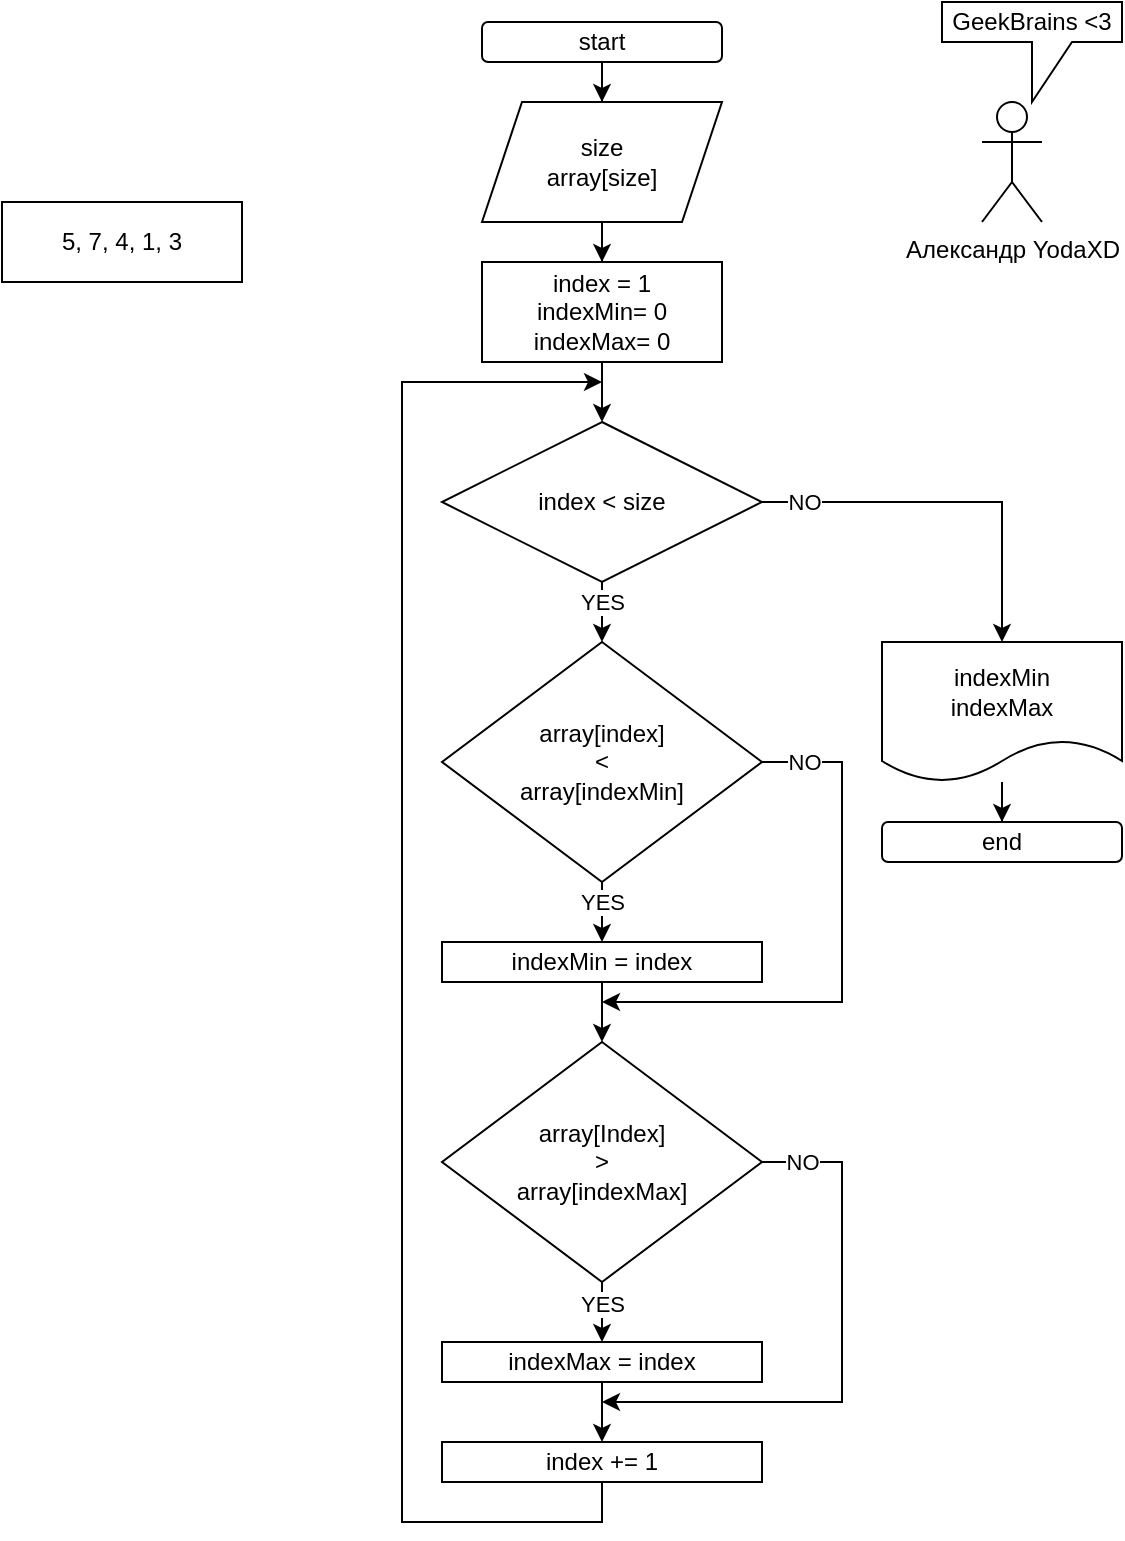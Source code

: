<mxfile version="20.2.8" type="device" pages="4"><diagram id="tNQdcWfadr1u9A1ofMqz" name="Задание 1"><mxGraphModel dx="1185" dy="628" grid="1" gridSize="10" guides="1" tooltips="1" connect="1" arrows="1" fold="1" page="1" pageScale="1" pageWidth="827" pageHeight="1169" math="0" shadow="0"><root><mxCell id="0"/><mxCell id="1" parent="0"/><mxCell id="NjT_3GdRVp0mnf_ckEUU-31" value="" style="edgeStyle=orthogonalEdgeStyle;rounded=0;orthogonalLoop=1;jettySize=auto;html=1;" edge="1" parent="1" source="NjT_3GdRVp0mnf_ckEUU-2" target="NjT_3GdRVp0mnf_ckEUU-30"><mxGeometry relative="1" as="geometry"/></mxCell><mxCell id="NjT_3GdRVp0mnf_ckEUU-2" value="start" style="rounded=1;whiteSpace=wrap;html=1;" vertex="1" parent="1"><mxGeometry x="340" y="60" width="120" height="20" as="geometry"/></mxCell><mxCell id="NjT_3GdRVp0mnf_ckEUU-3" value="end" style="rounded=1;whiteSpace=wrap;html=1;" vertex="1" parent="1"><mxGeometry x="540" y="460" width="120" height="20" as="geometry"/></mxCell><mxCell id="NjT_3GdRVp0mnf_ckEUU-8" value="" style="edgeStyle=orthogonalEdgeStyle;rounded=0;orthogonalLoop=1;jettySize=auto;html=1;" edge="1" parent="1" source="NjT_3GdRVp0mnf_ckEUU-4" target="NjT_3GdRVp0mnf_ckEUU-7"><mxGeometry relative="1" as="geometry"/></mxCell><mxCell id="NjT_3GdRVp0mnf_ckEUU-4" value="index = 1&lt;br&gt;indexMin= 0&lt;br&gt;indexMax= 0" style="rounded=0;whiteSpace=wrap;html=1;" vertex="1" parent="1"><mxGeometry x="340" y="180" width="120" height="50" as="geometry"/></mxCell><mxCell id="NjT_3GdRVp0mnf_ckEUU-11" value="" style="edgeStyle=orthogonalEdgeStyle;rounded=0;orthogonalLoop=1;jettySize=auto;html=1;" edge="1" parent="1" source="NjT_3GdRVp0mnf_ckEUU-7" target="NjT_3GdRVp0mnf_ckEUU-9"><mxGeometry relative="1" as="geometry"/></mxCell><mxCell id="NjT_3GdRVp0mnf_ckEUU-12" value="NO" style="edgeLabel;html=1;align=center;verticalAlign=middle;resizable=0;points=[];" vertex="1" connectable="0" parent="NjT_3GdRVp0mnf_ckEUU-11"><mxGeometry x="-0.667" y="2" relative="1" as="geometry"><mxPoint x="-11" y="2" as="offset"/></mxGeometry></mxCell><mxCell id="NjT_3GdRVp0mnf_ckEUU-15" value="" style="edgeStyle=orthogonalEdgeStyle;rounded=0;orthogonalLoop=1;jettySize=auto;html=1;" edge="1" parent="1" source="NjT_3GdRVp0mnf_ckEUU-7" target="NjT_3GdRVp0mnf_ckEUU-14"><mxGeometry relative="1" as="geometry"/></mxCell><mxCell id="NjT_3GdRVp0mnf_ckEUU-17" value="YES" style="edgeLabel;html=1;align=center;verticalAlign=middle;resizable=0;points=[];" vertex="1" connectable="0" parent="NjT_3GdRVp0mnf_ckEUU-15"><mxGeometry x="-0.205" relative="1" as="geometry"><mxPoint y="-10" as="offset"/></mxGeometry></mxCell><mxCell id="NjT_3GdRVp0mnf_ckEUU-7" value="index &amp;lt; size" style="rhombus;whiteSpace=wrap;html=1;" vertex="1" parent="1"><mxGeometry x="320" y="260" width="160" height="80" as="geometry"/></mxCell><mxCell id="NjT_3GdRVp0mnf_ckEUU-35" value="" style="edgeStyle=orthogonalEdgeStyle;rounded=0;orthogonalLoop=1;jettySize=auto;html=1;" edge="1" parent="1" source="NjT_3GdRVp0mnf_ckEUU-9" target="NjT_3GdRVp0mnf_ckEUU-3"><mxGeometry relative="1" as="geometry"/></mxCell><mxCell id="NjT_3GdRVp0mnf_ckEUU-9" value="indexMin&lt;br&gt;indexMax" style="shape=document;whiteSpace=wrap;html=1;boundedLbl=1;" vertex="1" parent="1"><mxGeometry x="540" y="370" width="120" height="70" as="geometry"/></mxCell><mxCell id="NjT_3GdRVp0mnf_ckEUU-18" value="" style="edgeStyle=orthogonalEdgeStyle;rounded=0;orthogonalLoop=1;jettySize=auto;html=1;" edge="1" parent="1" source="NjT_3GdRVp0mnf_ckEUU-14" target="NjT_3GdRVp0mnf_ckEUU-16"><mxGeometry relative="1" as="geometry"/></mxCell><mxCell id="NjT_3GdRVp0mnf_ckEUU-19" value="YES" style="edgeLabel;html=1;align=center;verticalAlign=middle;resizable=0;points=[];" vertex="1" connectable="0" parent="NjT_3GdRVp0mnf_ckEUU-18"><mxGeometry x="-0.312" y="-1" relative="1" as="geometry"><mxPoint x="1" y="-7" as="offset"/></mxGeometry></mxCell><mxCell id="NjT_3GdRVp0mnf_ckEUU-14" value="array[index]&lt;br&gt;&amp;lt;&lt;br&gt;array[indexMin]" style="rhombus;whiteSpace=wrap;html=1;" vertex="1" parent="1"><mxGeometry x="320" y="370" width="160" height="120" as="geometry"/></mxCell><mxCell id="NjT_3GdRVp0mnf_ckEUU-21" value="" style="edgeStyle=orthogonalEdgeStyle;rounded=0;orthogonalLoop=1;jettySize=auto;html=1;" edge="1" parent="1" source="NjT_3GdRVp0mnf_ckEUU-16" target="NjT_3GdRVp0mnf_ckEUU-20"><mxGeometry relative="1" as="geometry"/></mxCell><mxCell id="NjT_3GdRVp0mnf_ckEUU-16" value="indexMin = index" style="rounded=0;whiteSpace=wrap;html=1;" vertex="1" parent="1"><mxGeometry x="320" y="520" width="160" height="20" as="geometry"/></mxCell><mxCell id="NjT_3GdRVp0mnf_ckEUU-25" value="" style="edgeStyle=orthogonalEdgeStyle;rounded=0;orthogonalLoop=1;jettySize=auto;html=1;" edge="1" parent="1" source="NjT_3GdRVp0mnf_ckEUU-20" target="NjT_3GdRVp0mnf_ckEUU-24"><mxGeometry relative="1" as="geometry"/></mxCell><mxCell id="NjT_3GdRVp0mnf_ckEUU-26" value="YES" style="edgeLabel;html=1;align=center;verticalAlign=middle;resizable=0;points=[];" vertex="1" connectable="0" parent="NjT_3GdRVp0mnf_ckEUU-25"><mxGeometry x="0.261" y="1" relative="1" as="geometry"><mxPoint x="-1" y="-1" as="offset"/></mxGeometry></mxCell><mxCell id="NjT_3GdRVp0mnf_ckEUU-20" value="array[Index]&lt;br&gt;&amp;gt;&lt;br&gt;array[indexMax]" style="rhombus;whiteSpace=wrap;html=1;" vertex="1" parent="1"><mxGeometry x="320" y="570" width="160" height="120" as="geometry"/></mxCell><mxCell id="NjT_3GdRVp0mnf_ckEUU-22" value="" style="endArrow=classic;html=1;rounded=0;exitX=1;exitY=0.5;exitDx=0;exitDy=0;" edge="1" parent="1" source="NjT_3GdRVp0mnf_ckEUU-14"><mxGeometry width="50" height="50" relative="1" as="geometry"><mxPoint x="380" y="560" as="sourcePoint"/><mxPoint x="400" y="550" as="targetPoint"/><Array as="points"><mxPoint x="520" y="430"/><mxPoint x="520" y="550"/></Array></mxGeometry></mxCell><mxCell id="NjT_3GdRVp0mnf_ckEUU-23" value="NO" style="edgeLabel;html=1;align=center;verticalAlign=middle;resizable=0;points=[];" vertex="1" connectable="0" parent="NjT_3GdRVp0mnf_ckEUU-22"><mxGeometry x="-0.797" relative="1" as="geometry"><mxPoint x="-8" as="offset"/></mxGeometry></mxCell><mxCell id="NjT_3GdRVp0mnf_ckEUU-34" value="" style="edgeStyle=orthogonalEdgeStyle;rounded=0;orthogonalLoop=1;jettySize=auto;html=1;" edge="1" parent="1" source="NjT_3GdRVp0mnf_ckEUU-24" target="NjT_3GdRVp0mnf_ckEUU-33"><mxGeometry relative="1" as="geometry"/></mxCell><mxCell id="NjT_3GdRVp0mnf_ckEUU-24" value="indexMax = index" style="rounded=0;whiteSpace=wrap;html=1;" vertex="1" parent="1"><mxGeometry x="320" y="720" width="160" height="20" as="geometry"/></mxCell><mxCell id="NjT_3GdRVp0mnf_ckEUU-27" value="" style="endArrow=classic;html=1;rounded=0;exitX=0.5;exitY=1;exitDx=0;exitDy=0;" edge="1" parent="1" source="NjT_3GdRVp0mnf_ckEUU-33"><mxGeometry width="50" height="50" relative="1" as="geometry"><mxPoint x="260" y="620" as="sourcePoint"/><mxPoint x="400" y="240" as="targetPoint"/><Array as="points"><mxPoint x="400" y="810"/><mxPoint x="300" y="810"/><mxPoint x="300" y="240"/></Array></mxGeometry></mxCell><mxCell id="NjT_3GdRVp0mnf_ckEUU-28" value="" style="endArrow=classic;html=1;rounded=0;exitX=1;exitY=0.5;exitDx=0;exitDy=0;" edge="1" parent="1" source="NjT_3GdRVp0mnf_ckEUU-20"><mxGeometry width="50" height="50" relative="1" as="geometry"><mxPoint x="260" y="640" as="sourcePoint"/><mxPoint x="400" y="750" as="targetPoint"/><Array as="points"><mxPoint x="520" y="630"/><mxPoint x="520" y="750"/></Array></mxGeometry></mxCell><mxCell id="NjT_3GdRVp0mnf_ckEUU-29" value="NO" style="edgeLabel;html=1;align=center;verticalAlign=middle;resizable=0;points=[];" vertex="1" connectable="0" parent="NjT_3GdRVp0mnf_ckEUU-28"><mxGeometry x="-0.186" relative="1" as="geometry"><mxPoint x="-20" y="-74" as="offset"/></mxGeometry></mxCell><mxCell id="NjT_3GdRVp0mnf_ckEUU-32" value="" style="edgeStyle=orthogonalEdgeStyle;rounded=0;orthogonalLoop=1;jettySize=auto;html=1;" edge="1" parent="1" source="NjT_3GdRVp0mnf_ckEUU-30" target="NjT_3GdRVp0mnf_ckEUU-4"><mxGeometry relative="1" as="geometry"/></mxCell><mxCell id="NjT_3GdRVp0mnf_ckEUU-30" value="size&lt;br&gt;array[size]" style="shape=parallelogram;perimeter=parallelogramPerimeter;whiteSpace=wrap;html=1;fixedSize=1;" vertex="1" parent="1"><mxGeometry x="340" y="100" width="120" height="60" as="geometry"/></mxCell><mxCell id="NjT_3GdRVp0mnf_ckEUU-33" value="index += 1" style="rounded=0;whiteSpace=wrap;html=1;" vertex="1" parent="1"><mxGeometry x="320" y="770" width="160" height="20" as="geometry"/></mxCell><mxCell id="NjT_3GdRVp0mnf_ckEUU-36" value="Александр YodaXD" style="shape=umlActor;verticalLabelPosition=bottom;verticalAlign=top;html=1;outlineConnect=0;" vertex="1" parent="1"><mxGeometry x="590" y="100" width="30" height="60" as="geometry"/></mxCell><mxCell id="NjT_3GdRVp0mnf_ckEUU-37" value="GeekBrains &amp;lt;3" style="shape=callout;whiteSpace=wrap;html=1;perimeter=calloutPerimeter;" vertex="1" parent="1"><mxGeometry x="570" y="50" width="90" height="50" as="geometry"/></mxCell><mxCell id="NjT_3GdRVp0mnf_ckEUU-38" value="5, 7, 4, 1, 3" style="rounded=0;whiteSpace=wrap;html=1;" vertex="1" parent="1"><mxGeometry x="100" y="150" width="120" height="40" as="geometry"/></mxCell></root></mxGraphModel></diagram><diagram id="Wx5E-5dSZRtmcWkVgzLh" name="Задание 2"><mxGraphModel dx="1422" dy="754" grid="1" gridSize="10" guides="1" tooltips="1" connect="1" arrows="1" fold="1" page="1" pageScale="1" pageWidth="827" pageHeight="1169" math="0" shadow="0"><root><mxCell id="0"/><mxCell id="1" parent="0"/><mxCell id="pQpjk3XMs9aFgXicjAoz-1" value="" style="edgeStyle=orthogonalEdgeStyle;rounded=0;orthogonalLoop=1;jettySize=auto;html=1;" edge="1" parent="1" source="pQpjk3XMs9aFgXicjAoz-2" target="pQpjk3XMs9aFgXicjAoz-11"><mxGeometry relative="1" as="geometry"/></mxCell><mxCell id="pQpjk3XMs9aFgXicjAoz-2" value="start" style="rounded=1;whiteSpace=wrap;html=1;" vertex="1" parent="1"><mxGeometry x="320" y="70" width="180" height="20" as="geometry"/></mxCell><mxCell id="pQpjk3XMs9aFgXicjAoz-3" value="" style="edgeStyle=orthogonalEdgeStyle;rounded=0;orthogonalLoop=1;jettySize=auto;html=1;" edge="1" parent="1" source="pQpjk3XMs9aFgXicjAoz-6" target="pQpjk3XMs9aFgXicjAoz-9"><mxGeometry relative="1" as="geometry"/></mxCell><mxCell id="pQpjk3XMs9aFgXicjAoz-4" style="edgeStyle=orthogonalEdgeStyle;rounded=0;orthogonalLoop=1;jettySize=auto;html=1;exitX=1;exitY=0.5;exitDx=0;exitDy=0;entryX=0.5;entryY=0;entryDx=0;entryDy=0;" edge="1" parent="1" source="pQpjk3XMs9aFgXicjAoz-9" target="pQpjk3XMs9aFgXicjAoz-16"><mxGeometry relative="1" as="geometry"/></mxCell><mxCell id="pQpjk3XMs9aFgXicjAoz-5" value="NO" style="edgeLabel;html=1;align=center;verticalAlign=middle;resizable=0;points=[];" vertex="1" connectable="0" parent="pQpjk3XMs9aFgXicjAoz-4"><mxGeometry x="-0.824" y="-1" relative="1" as="geometry"><mxPoint x="8" y="-1" as="offset"/></mxGeometry></mxCell><mxCell id="pQpjk3XMs9aFgXicjAoz-6" value="index = 0&lt;br&gt;indexMiddle = size // 2 + 1" style="rounded=0;whiteSpace=wrap;html=1;" vertex="1" parent="1"><mxGeometry x="320" y="210" width="180" height="50" as="geometry"/></mxCell><mxCell id="pQpjk3XMs9aFgXicjAoz-7" value="" style="edgeStyle=orthogonalEdgeStyle;rounded=0;orthogonalLoop=1;jettySize=auto;html=1;" edge="1" parent="1" source="pQpjk3XMs9aFgXicjAoz-9" target="pQpjk3XMs9aFgXicjAoz-13"><mxGeometry relative="1" as="geometry"><Array as="points"><mxPoint x="410" y="380"/><mxPoint x="410" y="380"/></Array></mxGeometry></mxCell><mxCell id="pQpjk3XMs9aFgXicjAoz-8" value="YES" style="edgeLabel;html=1;align=center;verticalAlign=middle;resizable=0;points=[];" vertex="1" connectable="0" parent="pQpjk3XMs9aFgXicjAoz-7"><mxGeometry x="-0.359" relative="1" as="geometry"><mxPoint as="offset"/></mxGeometry></mxCell><mxCell id="pQpjk3XMs9aFgXicjAoz-9" value="index &amp;lt; indexMiddle" style="rhombus;whiteSpace=wrap;html=1;" vertex="1" parent="1"><mxGeometry x="320" y="290" width="180" height="80" as="geometry"/></mxCell><mxCell id="pQpjk3XMs9aFgXicjAoz-10" value="" style="edgeStyle=orthogonalEdgeStyle;rounded=0;orthogonalLoop=1;jettySize=auto;html=1;" edge="1" parent="1" source="pQpjk3XMs9aFgXicjAoz-11" target="pQpjk3XMs9aFgXicjAoz-6"><mxGeometry relative="1" as="geometry"/></mxCell><mxCell id="pQpjk3XMs9aFgXicjAoz-11" value="size&lt;br&gt;array[size]" style="shape=parallelogram;perimeter=parallelogramPerimeter;whiteSpace=wrap;html=1;fixedSize=1;" vertex="1" parent="1"><mxGeometry x="320" y="110" width="180" height="60" as="geometry"/></mxCell><mxCell id="pQpjk3XMs9aFgXicjAoz-12" value="" style="edgeStyle=orthogonalEdgeStyle;rounded=0;orthogonalLoop=1;jettySize=auto;html=1;" edge="1" parent="1" source="pQpjk3XMs9aFgXicjAoz-13" target="pQpjk3XMs9aFgXicjAoz-18"><mxGeometry relative="1" as="geometry"/></mxCell><mxCell id="pQpjk3XMs9aFgXicjAoz-13" value="temp = array[index]&lt;br&gt;array[index] = array[size-index-1]&lt;br&gt;array[size-index-1] = temp" style="rounded=0;whiteSpace=wrap;html=1;" vertex="1" parent="1"><mxGeometry x="320" y="400" width="180" height="70" as="geometry"/></mxCell><mxCell id="pQpjk3XMs9aFgXicjAoz-14" value="end" style="rounded=1;whiteSpace=wrap;html=1;" vertex="1" parent="1"><mxGeometry x="540" y="500" width="120" height="20" as="geometry"/></mxCell><mxCell id="pQpjk3XMs9aFgXicjAoz-15" value="" style="edgeStyle=orthogonalEdgeStyle;rounded=0;orthogonalLoop=1;jettySize=auto;html=1;" edge="1" parent="1" source="pQpjk3XMs9aFgXicjAoz-16" target="pQpjk3XMs9aFgXicjAoz-14"><mxGeometry relative="1" as="geometry"/></mxCell><mxCell id="pQpjk3XMs9aFgXicjAoz-16" value="array" style="shape=document;whiteSpace=wrap;html=1;boundedLbl=1;" vertex="1" parent="1"><mxGeometry x="540" y="400" width="120" height="40" as="geometry"/></mxCell><mxCell id="pQpjk3XMs9aFgXicjAoz-17" style="edgeStyle=orthogonalEdgeStyle;rounded=0;orthogonalLoop=1;jettySize=auto;html=1;exitX=0.5;exitY=1;exitDx=0;exitDy=0;" edge="1" parent="1" source="pQpjk3XMs9aFgXicjAoz-18"><mxGeometry relative="1" as="geometry"><mxPoint x="410.034" y="270" as="targetPoint"/><Array as="points"><mxPoint x="410" y="540"/><mxPoint x="300" y="540"/><mxPoint x="300" y="270"/></Array></mxGeometry></mxCell><mxCell id="pQpjk3XMs9aFgXicjAoz-18" value="index += 1" style="rounded=0;whiteSpace=wrap;html=1;" vertex="1" parent="1"><mxGeometry x="320" y="500" width="180" height="20" as="geometry"/></mxCell><mxCell id="pQpjk3XMs9aFgXicjAoz-19" value="Александр YodaXD" style="shape=umlActor;verticalLabelPosition=bottom;verticalAlign=top;html=1;outlineConnect=0;" vertex="1" parent="1"><mxGeometry x="590" y="120" width="30" height="60" as="geometry"/></mxCell><mxCell id="pQpjk3XMs9aFgXicjAoz-20" value="GeekBrains &amp;lt;3" style="shape=callout;whiteSpace=wrap;html=1;perimeter=calloutPerimeter;" vertex="1" parent="1"><mxGeometry x="570" y="70" width="90" height="50" as="geometry"/></mxCell></root></mxGraphModel></diagram><diagram id="ZXazBOzGESQpiVi209b-" name="Задание 3"><mxGraphModel dx="917" dy="486" grid="1" gridSize="10" guides="1" tooltips="1" connect="1" arrows="1" fold="1" page="1" pageScale="1" pageWidth="827" pageHeight="1169" math="0" shadow="0"><root><mxCell id="0"/><mxCell id="1" parent="0"/><mxCell id="Eb-7TadfPIu-17ijCQ-v-1" value="" style="edgeStyle=orthogonalEdgeStyle;rounded=0;orthogonalLoop=1;jettySize=auto;html=1;" edge="1" parent="1" source="Eb-7TadfPIu-17ijCQ-v-2" target="Eb-7TadfPIu-17ijCQ-v-29"><mxGeometry relative="1" as="geometry"/></mxCell><mxCell id="Eb-7TadfPIu-17ijCQ-v-2" value="start" style="rounded=1;whiteSpace=wrap;html=1;" vertex="1" parent="1"><mxGeometry x="100" y="40" width="160" height="30" as="geometry"/></mxCell><mxCell id="Eb-7TadfPIu-17ijCQ-v-4" value="" style="edgeStyle=orthogonalEdgeStyle;rounded=0;orthogonalLoop=1;jettySize=auto;html=1;" edge="1" parent="1" source="Eb-7TadfPIu-17ijCQ-v-5" target="Eb-7TadfPIu-17ijCQ-v-10"><mxGeometry relative="1" as="geometry"/></mxCell><mxCell id="Eb-7TadfPIu-17ijCQ-v-5" value="index = 1&lt;br&gt;indexMin= 0&lt;br&gt;indexMax= 0" style="rounded=0;whiteSpace=wrap;html=1;" vertex="1" parent="1"><mxGeometry x="100" y="170" width="160" height="50" as="geometry"/></mxCell><mxCell id="Eb-7TadfPIu-17ijCQ-v-6" value="" style="edgeStyle=orthogonalEdgeStyle;rounded=0;orthogonalLoop=1;jettySize=auto;html=1;" edge="1" parent="1" source="Eb-7TadfPIu-17ijCQ-v-10" target="Eb-7TadfPIu-17ijCQ-v-34"><mxGeometry relative="1" as="geometry"><mxPoint x="380" y="360" as="targetPoint"/><Array as="points"><mxPoint x="410" y="290"/></Array></mxGeometry></mxCell><mxCell id="Eb-7TadfPIu-17ijCQ-v-7" value="NO" style="edgeLabel;html=1;align=center;verticalAlign=middle;resizable=0;points=[];" vertex="1" connectable="0" parent="Eb-7TadfPIu-17ijCQ-v-6"><mxGeometry x="-0.667" y="2" relative="1" as="geometry"><mxPoint x="-11" y="2" as="offset"/></mxGeometry></mxCell><mxCell id="Eb-7TadfPIu-17ijCQ-v-8" value="" style="edgeStyle=orthogonalEdgeStyle;rounded=0;orthogonalLoop=1;jettySize=auto;html=1;" edge="1" parent="1" source="Eb-7TadfPIu-17ijCQ-v-10" target="Eb-7TadfPIu-17ijCQ-v-15"><mxGeometry relative="1" as="geometry"/></mxCell><mxCell id="Eb-7TadfPIu-17ijCQ-v-9" value="YES" style="edgeLabel;html=1;align=center;verticalAlign=middle;resizable=0;points=[];" vertex="1" connectable="0" parent="Eb-7TadfPIu-17ijCQ-v-8"><mxGeometry x="-0.205" relative="1" as="geometry"><mxPoint y="-10" as="offset"/></mxGeometry></mxCell><mxCell id="Eb-7TadfPIu-17ijCQ-v-10" value="index &amp;lt; size" style="rhombus;whiteSpace=wrap;html=1;" vertex="1" parent="1"><mxGeometry x="100" y="250" width="160" height="80" as="geometry"/></mxCell><mxCell id="Eb-7TadfPIu-17ijCQ-v-13" value="" style="edgeStyle=orthogonalEdgeStyle;rounded=0;orthogonalLoop=1;jettySize=auto;html=1;" edge="1" parent="1" source="Eb-7TadfPIu-17ijCQ-v-15" target="Eb-7TadfPIu-17ijCQ-v-17"><mxGeometry relative="1" as="geometry"/></mxCell><mxCell id="Eb-7TadfPIu-17ijCQ-v-14" value="YES" style="edgeLabel;html=1;align=center;verticalAlign=middle;resizable=0;points=[];" vertex="1" connectable="0" parent="Eb-7TadfPIu-17ijCQ-v-13"><mxGeometry x="-0.312" y="-1" relative="1" as="geometry"><mxPoint x="1" y="-7" as="offset"/></mxGeometry></mxCell><mxCell id="Eb-7TadfPIu-17ijCQ-v-15" value="array[index]&lt;br&gt;&amp;lt;&lt;br&gt;array[indexMin]" style="rhombus;whiteSpace=wrap;html=1;" vertex="1" parent="1"><mxGeometry x="100" y="360" width="160" height="120" as="geometry"/></mxCell><mxCell id="Eb-7TadfPIu-17ijCQ-v-16" value="" style="edgeStyle=orthogonalEdgeStyle;rounded=0;orthogonalLoop=1;jettySize=auto;html=1;" edge="1" parent="1" source="Eb-7TadfPIu-17ijCQ-v-17" target="Eb-7TadfPIu-17ijCQ-v-20"><mxGeometry relative="1" as="geometry"/></mxCell><mxCell id="Eb-7TadfPIu-17ijCQ-v-17" value="indexMin = index" style="rounded=0;whiteSpace=wrap;html=1;" vertex="1" parent="1"><mxGeometry x="100" y="510" width="160" height="20" as="geometry"/></mxCell><mxCell id="Eb-7TadfPIu-17ijCQ-v-18" value="" style="edgeStyle=orthogonalEdgeStyle;rounded=0;orthogonalLoop=1;jettySize=auto;html=1;" edge="1" parent="1" source="Eb-7TadfPIu-17ijCQ-v-20" target="Eb-7TadfPIu-17ijCQ-v-24"><mxGeometry relative="1" as="geometry"/></mxCell><mxCell id="Eb-7TadfPIu-17ijCQ-v-19" value="YES" style="edgeLabel;html=1;align=center;verticalAlign=middle;resizable=0;points=[];" vertex="1" connectable="0" parent="Eb-7TadfPIu-17ijCQ-v-18"><mxGeometry x="0.261" y="1" relative="1" as="geometry"><mxPoint x="-1" y="-1" as="offset"/></mxGeometry></mxCell><mxCell id="Eb-7TadfPIu-17ijCQ-v-20" value="array[Index]&lt;br&gt;&amp;gt;&lt;br&gt;array[indexMax]" style="rhombus;whiteSpace=wrap;html=1;" vertex="1" parent="1"><mxGeometry x="100" y="560" width="160" height="120" as="geometry"/></mxCell><mxCell id="Eb-7TadfPIu-17ijCQ-v-21" value="" style="endArrow=classic;html=1;rounded=0;exitX=1;exitY=0.5;exitDx=0;exitDy=0;" edge="1" parent="1" source="Eb-7TadfPIu-17ijCQ-v-15"><mxGeometry width="50" height="50" relative="1" as="geometry"><mxPoint x="160" y="550" as="sourcePoint"/><mxPoint x="180" y="540" as="targetPoint"/><Array as="points"><mxPoint x="300" y="420"/><mxPoint x="300" y="540"/></Array></mxGeometry></mxCell><mxCell id="Eb-7TadfPIu-17ijCQ-v-22" value="NO" style="edgeLabel;html=1;align=center;verticalAlign=middle;resizable=0;points=[];" vertex="1" connectable="0" parent="Eb-7TadfPIu-17ijCQ-v-21"><mxGeometry x="-0.797" relative="1" as="geometry"><mxPoint x="-8" as="offset"/></mxGeometry></mxCell><mxCell id="Eb-7TadfPIu-17ijCQ-v-23" value="" style="edgeStyle=orthogonalEdgeStyle;rounded=0;orthogonalLoop=1;jettySize=auto;html=1;" edge="1" parent="1" source="Eb-7TadfPIu-17ijCQ-v-24" target="Eb-7TadfPIu-17ijCQ-v-30"><mxGeometry relative="1" as="geometry"/></mxCell><mxCell id="Eb-7TadfPIu-17ijCQ-v-24" value="indexMax = index" style="rounded=0;whiteSpace=wrap;html=1;" vertex="1" parent="1"><mxGeometry x="100" y="710" width="160" height="20" as="geometry"/></mxCell><mxCell id="Eb-7TadfPIu-17ijCQ-v-25" value="" style="endArrow=classic;html=1;rounded=0;exitX=0.5;exitY=1;exitDx=0;exitDy=0;" edge="1" parent="1" source="Eb-7TadfPIu-17ijCQ-v-30"><mxGeometry width="50" height="50" relative="1" as="geometry"><mxPoint x="40" y="610" as="sourcePoint"/><mxPoint x="180" y="230" as="targetPoint"/><Array as="points"><mxPoint x="180" y="800"/><mxPoint x="80" y="800"/><mxPoint x="80" y="230"/></Array></mxGeometry></mxCell><mxCell id="Eb-7TadfPIu-17ijCQ-v-26" value="" style="endArrow=classic;html=1;rounded=0;exitX=1;exitY=0.5;exitDx=0;exitDy=0;" edge="1" parent="1" source="Eb-7TadfPIu-17ijCQ-v-20"><mxGeometry width="50" height="50" relative="1" as="geometry"><mxPoint x="40" y="630" as="sourcePoint"/><mxPoint x="180" y="740" as="targetPoint"/><Array as="points"><mxPoint x="300" y="620"/><mxPoint x="300" y="740"/></Array></mxGeometry></mxCell><mxCell id="Eb-7TadfPIu-17ijCQ-v-27" value="NO" style="edgeLabel;html=1;align=center;verticalAlign=middle;resizable=0;points=[];" vertex="1" connectable="0" parent="Eb-7TadfPIu-17ijCQ-v-26"><mxGeometry x="-0.186" relative="1" as="geometry"><mxPoint x="-20" y="-74" as="offset"/></mxGeometry></mxCell><mxCell id="Eb-7TadfPIu-17ijCQ-v-28" value="" style="edgeStyle=orthogonalEdgeStyle;rounded=0;orthogonalLoop=1;jettySize=auto;html=1;" edge="1" parent="1" source="Eb-7TadfPIu-17ijCQ-v-29" target="Eb-7TadfPIu-17ijCQ-v-5"><mxGeometry relative="1" as="geometry"/></mxCell><mxCell id="Eb-7TadfPIu-17ijCQ-v-29" value="size&lt;br&gt;array[size]" style="shape=parallelogram;perimeter=parallelogramPerimeter;whiteSpace=wrap;html=1;fixedSize=1;" vertex="1" parent="1"><mxGeometry x="120" y="90" width="120" height="60" as="geometry"/></mxCell><mxCell id="Eb-7TadfPIu-17ijCQ-v-30" value="index += 1" style="rounded=0;whiteSpace=wrap;html=1;" vertex="1" parent="1"><mxGeometry x="100" y="760" width="160" height="20" as="geometry"/></mxCell><mxCell id="Eb-7TadfPIu-17ijCQ-v-31" value="Александр YodaXD" style="shape=umlActor;verticalLabelPosition=bottom;verticalAlign=top;html=1;outlineConnect=0;" vertex="1" parent="1"><mxGeometry x="400" y="90" width="30" height="60" as="geometry"/></mxCell><mxCell id="Eb-7TadfPIu-17ijCQ-v-32" value="GeekBrains &amp;lt;3" style="shape=callout;whiteSpace=wrap;html=1;perimeter=calloutPerimeter;" vertex="1" parent="1"><mxGeometry x="380" y="40" width="90" height="50" as="geometry"/></mxCell><mxCell id="Eb-7TadfPIu-17ijCQ-v-39" value="" style="edgeStyle=orthogonalEdgeStyle;rounded=0;orthogonalLoop=1;jettySize=auto;html=1;" edge="1" parent="1" source="Eb-7TadfPIu-17ijCQ-v-34" target="Eb-7TadfPIu-17ijCQ-v-38"><mxGeometry relative="1" as="geometry"/></mxCell><mxCell id="Eb-7TadfPIu-17ijCQ-v-34" value="sum = 0" style="rounded=0;whiteSpace=wrap;html=1;" vertex="1" parent="1"><mxGeometry x="350" y="320" width="120" height="20" as="geometry"/></mxCell><mxCell id="Eb-7TadfPIu-17ijCQ-v-47" value="" style="edgeStyle=orthogonalEdgeStyle;rounded=0;orthogonalLoop=1;jettySize=auto;html=1;" edge="1" parent="1" source="Eb-7TadfPIu-17ijCQ-v-37" target="Eb-7TadfPIu-17ijCQ-v-46"><mxGeometry relative="1" as="geometry"><Array as="points"><mxPoint x="410" y="575"/><mxPoint x="490" y="575"/></Array></mxGeometry></mxCell><mxCell id="Eb-7TadfPIu-17ijCQ-v-37" value="index = indexMin + 1&lt;br&gt;indexFinal&amp;nbsp;= indexMax" style="rounded=0;whiteSpace=wrap;html=1;" vertex="1" parent="1"><mxGeometry x="340" y="510" width="140" height="45" as="geometry"/></mxCell><mxCell id="Eb-7TadfPIu-17ijCQ-v-40" value="" style="edgeStyle=orthogonalEdgeStyle;rounded=0;orthogonalLoop=1;jettySize=auto;html=1;" edge="1" parent="1" source="Eb-7TadfPIu-17ijCQ-v-38" target="Eb-7TadfPIu-17ijCQ-v-37"><mxGeometry relative="1" as="geometry"/></mxCell><mxCell id="Eb-7TadfPIu-17ijCQ-v-41" value="YES" style="edgeLabel;html=1;align=center;verticalAlign=middle;resizable=0;points=[];" vertex="1" connectable="0" parent="Eb-7TadfPIu-17ijCQ-v-40"><mxGeometry x="-0.385" relative="1" as="geometry"><mxPoint y="-5" as="offset"/></mxGeometry></mxCell><mxCell id="Eb-7TadfPIu-17ijCQ-v-43" style="edgeStyle=orthogonalEdgeStyle;rounded=0;orthogonalLoop=1;jettySize=auto;html=1;exitX=1;exitY=0.5;exitDx=0;exitDy=0;entryX=0.5;entryY=0;entryDx=0;entryDy=0;" edge="1" parent="1" source="Eb-7TadfPIu-17ijCQ-v-38" target="Eb-7TadfPIu-17ijCQ-v-42"><mxGeometry relative="1" as="geometry"/></mxCell><mxCell id="Eb-7TadfPIu-17ijCQ-v-44" value="NO" style="edgeLabel;html=1;align=center;verticalAlign=middle;resizable=0;points=[];" vertex="1" connectable="0" parent="Eb-7TadfPIu-17ijCQ-v-43"><mxGeometry x="0.69" relative="1" as="geometry"><mxPoint x="-60" y="-64" as="offset"/></mxGeometry></mxCell><mxCell id="Eb-7TadfPIu-17ijCQ-v-38" value="indexMin&lt;br&gt;&amp;nbsp;&amp;lt;&lt;br&gt;indexMax" style="rhombus;whiteSpace=wrap;html=1;" vertex="1" parent="1"><mxGeometry x="330" y="360" width="160" height="120" as="geometry"/></mxCell><mxCell id="Eb-7TadfPIu-17ijCQ-v-48" value="" style="edgeStyle=orthogonalEdgeStyle;rounded=0;orthogonalLoop=1;jettySize=auto;html=1;" edge="1" parent="1" source="Eb-7TadfPIu-17ijCQ-v-42" target="Eb-7TadfPIu-17ijCQ-v-46"><mxGeometry relative="1" as="geometry"><Array as="points"><mxPoint x="570" y="575"/><mxPoint x="490" y="575"/></Array></mxGeometry></mxCell><mxCell id="Eb-7TadfPIu-17ijCQ-v-42" value="index = indexMax + 1&lt;br&gt;indexFinal = indexMin" style="rounded=0;whiteSpace=wrap;html=1;" vertex="1" parent="1"><mxGeometry x="500" y="510" width="140" height="45" as="geometry"/></mxCell><mxCell id="Eb-7TadfPIu-17ijCQ-v-50" value="" style="edgeStyle=orthogonalEdgeStyle;rounded=0;orthogonalLoop=1;jettySize=auto;html=1;" edge="1" parent="1" source="Eb-7TadfPIu-17ijCQ-v-46" target="Eb-7TadfPIu-17ijCQ-v-49"><mxGeometry relative="1" as="geometry"/></mxCell><mxCell id="Eb-7TadfPIu-17ijCQ-v-54" value="YES" style="edgeLabel;html=1;align=center;verticalAlign=middle;resizable=0;points=[];" vertex="1" connectable="0" parent="Eb-7TadfPIu-17ijCQ-v-50"><mxGeometry x="0.287" relative="1" as="geometry"><mxPoint as="offset"/></mxGeometry></mxCell><mxCell id="Eb-7TadfPIu-17ijCQ-v-56" style="edgeStyle=orthogonalEdgeStyle;rounded=0;orthogonalLoop=1;jettySize=auto;html=1;exitX=1;exitY=0.5;exitDx=0;exitDy=0;entryX=0.5;entryY=0;entryDx=0;entryDy=0;" edge="1" parent="1" source="Eb-7TadfPIu-17ijCQ-v-46" target="Eb-7TadfPIu-17ijCQ-v-55"><mxGeometry relative="1" as="geometry"/></mxCell><mxCell id="Eb-7TadfPIu-17ijCQ-v-61" value="NO" style="edgeLabel;html=1;align=center;verticalAlign=middle;resizable=0;points=[];" vertex="1" connectable="0" parent="Eb-7TadfPIu-17ijCQ-v-56"><mxGeometry x="-0.745" y="-1" relative="1" as="geometry"><mxPoint y="-1" as="offset"/></mxGeometry></mxCell><mxCell id="Eb-7TadfPIu-17ijCQ-v-46" value="index&lt;br&gt;&amp;lt;&lt;br&gt;indexFinal" style="rhombus;whiteSpace=wrap;html=1;" vertex="1" parent="1"><mxGeometry x="410" y="615" width="160" height="120" as="geometry"/></mxCell><mxCell id="Eb-7TadfPIu-17ijCQ-v-52" style="edgeStyle=orthogonalEdgeStyle;rounded=0;orthogonalLoop=1;jettySize=auto;html=1;exitX=0.5;exitY=1;exitDx=0;exitDy=0;" edge="1" parent="1" source="Eb-7TadfPIu-17ijCQ-v-49"><mxGeometry relative="1" as="geometry"><mxPoint x="490" y="595" as="targetPoint"/><Array as="points"><mxPoint x="490" y="825"/><mxPoint x="390" y="825"/><mxPoint x="390" y="595"/></Array></mxGeometry></mxCell><mxCell id="Eb-7TadfPIu-17ijCQ-v-49" value="sum += array[index]&lt;br&gt;index += 1" style="rounded=0;whiteSpace=wrap;html=1;" vertex="1" parent="1"><mxGeometry x="430" y="765" width="120" height="40" as="geometry"/></mxCell><mxCell id="Eb-7TadfPIu-17ijCQ-v-58" value="" style="edgeStyle=orthogonalEdgeStyle;rounded=0;orthogonalLoop=1;jettySize=auto;html=1;" edge="1" parent="1" source="Eb-7TadfPIu-17ijCQ-v-55" target="Eb-7TadfPIu-17ijCQ-v-57"><mxGeometry relative="1" as="geometry"/></mxCell><mxCell id="Eb-7TadfPIu-17ijCQ-v-55" value="sum" style="shape=document;whiteSpace=wrap;html=1;boundedLbl=1;" vertex="1" parent="1"><mxGeometry x="610" y="695" width="120" height="30" as="geometry"/></mxCell><mxCell id="Eb-7TadfPIu-17ijCQ-v-57" value="end" style="rounded=1;whiteSpace=wrap;html=1;" vertex="1" parent="1"><mxGeometry x="610" y="745" width="120" height="20" as="geometry"/></mxCell></root></mxGraphModel></diagram><diagram id="MsApzlpcANKncjGpFGnQ" name="Задание 4"><mxGraphModel dx="981" dy="520" grid="1" gridSize="10" guides="1" tooltips="1" connect="1" arrows="1" fold="1" page="1" pageScale="1" pageWidth="827" pageHeight="1169" math="0" shadow="0"><root><mxCell id="0"/><mxCell id="1" parent="0"/><mxCell id="j_GNMTSxnCXX-zpMOTLz-1" value="" style="edgeStyle=orthogonalEdgeStyle;rounded=0;orthogonalLoop=1;jettySize=auto;html=1;" edge="1" parent="1" source="j_GNMTSxnCXX-zpMOTLz-2" target="j_GNMTSxnCXX-zpMOTLz-29"><mxGeometry relative="1" as="geometry"/></mxCell><mxCell id="j_GNMTSxnCXX-zpMOTLz-2" value="start" style="rounded=1;whiteSpace=wrap;html=1;" vertex="1" parent="1"><mxGeometry x="340" y="60" width="120" height="20" as="geometry"/></mxCell><mxCell id="j_GNMTSxnCXX-zpMOTLz-3" value="end" style="rounded=1;whiteSpace=wrap;html=1;" vertex="1" parent="1"><mxGeometry x="500" y="420" width="120" height="15" as="geometry"/></mxCell><mxCell id="j_GNMTSxnCXX-zpMOTLz-4" value="" style="edgeStyle=orthogonalEdgeStyle;rounded=0;orthogonalLoop=1;jettySize=auto;html=1;" edge="1" parent="1" source="j_GNMTSxnCXX-zpMOTLz-5" target="j_GNMTSxnCXX-zpMOTLz-10"><mxGeometry relative="1" as="geometry"/></mxCell><mxCell id="j_GNMTSxnCXX-zpMOTLz-5" value="index = 0&lt;br&gt;sum = 0" style="rounded=0;whiteSpace=wrap;html=1;" vertex="1" parent="1"><mxGeometry x="340" y="180" width="120" height="50" as="geometry"/></mxCell><mxCell id="j_GNMTSxnCXX-zpMOTLz-6" value="" style="edgeStyle=orthogonalEdgeStyle;rounded=0;orthogonalLoop=1;jettySize=auto;html=1;entryX=0.5;entryY=0;entryDx=0;entryDy=0;" edge="1" parent="1" target="sUFXGha_QGyHWkIAD6ub-2"><mxGeometry relative="1" as="geometry"><mxPoint x="449.997" y="300.029" as="sourcePoint"/></mxGeometry></mxCell><mxCell id="j_GNMTSxnCXX-zpMOTLz-7" value="NO" style="edgeLabel;html=1;align=center;verticalAlign=middle;resizable=0;points=[];" vertex="1" connectable="0" parent="j_GNMTSxnCXX-zpMOTLz-6"><mxGeometry x="-0.667" y="2" relative="1" as="geometry"><mxPoint x="-2" y="2" as="offset"/></mxGeometry></mxCell><mxCell id="j_GNMTSxnCXX-zpMOTLz-8" value="" style="edgeStyle=orthogonalEdgeStyle;rounded=0;orthogonalLoop=1;jettySize=auto;html=1;" edge="1" parent="1" source="j_GNMTSxnCXX-zpMOTLz-10"><mxGeometry relative="1" as="geometry"><mxPoint x="400" y="370" as="targetPoint"/></mxGeometry></mxCell><mxCell id="j_GNMTSxnCXX-zpMOTLz-9" value="YES" style="edgeLabel;html=1;align=center;verticalAlign=middle;resizable=0;points=[];" vertex="1" connectable="0" parent="j_GNMTSxnCXX-zpMOTLz-8"><mxGeometry x="-0.205" relative="1" as="geometry"><mxPoint y="-10" as="offset"/></mxGeometry></mxCell><mxCell id="j_GNMTSxnCXX-zpMOTLz-10" value="index &amp;lt; size" style="rhombus;whiteSpace=wrap;html=1;" vertex="1" parent="1"><mxGeometry x="340" y="260" width="120" height="80" as="geometry"/></mxCell><mxCell id="j_GNMTSxnCXX-zpMOTLz-11" value="" style="edgeStyle=orthogonalEdgeStyle;rounded=0;orthogonalLoop=1;jettySize=auto;html=1;" edge="1" parent="1" source="j_GNMTSxnCXX-zpMOTLz-12" target="j_GNMTSxnCXX-zpMOTLz-3"><mxGeometry relative="1" as="geometry"/></mxCell><mxCell id="j_GNMTSxnCXX-zpMOTLz-12" value="average" style="shape=document;whiteSpace=wrap;html=1;boundedLbl=1;" vertex="1" parent="1"><mxGeometry x="500.0" y="365" width="120" height="30" as="geometry"/></mxCell><mxCell id="sUFXGha_QGyHWkIAD6ub-1" style="edgeStyle=orthogonalEdgeStyle;rounded=0;orthogonalLoop=1;jettySize=auto;html=1;exitX=0.5;exitY=1;exitDx=0;exitDy=0;" edge="1" parent="1" source="j_GNMTSxnCXX-zpMOTLz-17"><mxGeometry relative="1" as="geometry"><mxPoint x="400.143" y="240" as="targetPoint"/><Array as="points"><mxPoint x="400" y="420"/><mxPoint x="320" y="420"/><mxPoint x="320" y="240"/></Array></mxGeometry></mxCell><mxCell id="j_GNMTSxnCXX-zpMOTLz-17" value="sum += array[index]&lt;br&gt;index += 1" style="rounded=0;whiteSpace=wrap;html=1;" vertex="1" parent="1"><mxGeometry x="340" y="370" width="120" height="30" as="geometry"/></mxCell><mxCell id="j_GNMTSxnCXX-zpMOTLz-28" value="" style="edgeStyle=orthogonalEdgeStyle;rounded=0;orthogonalLoop=1;jettySize=auto;html=1;" edge="1" parent="1" source="j_GNMTSxnCXX-zpMOTLz-29" target="j_GNMTSxnCXX-zpMOTLz-5"><mxGeometry relative="1" as="geometry"/></mxCell><mxCell id="j_GNMTSxnCXX-zpMOTLz-29" value="size&lt;br&gt;array[size]" style="shape=parallelogram;perimeter=parallelogramPerimeter;whiteSpace=wrap;html=1;fixedSize=1;" vertex="1" parent="1"><mxGeometry x="340" y="100" width="120" height="60" as="geometry"/></mxCell><mxCell id="j_GNMTSxnCXX-zpMOTLz-31" value="Александр YodaXD" style="shape=umlActor;verticalLabelPosition=bottom;verticalAlign=top;html=1;outlineConnect=0;" vertex="1" parent="1"><mxGeometry x="550" y="100" width="30" height="60" as="geometry"/></mxCell><mxCell id="j_GNMTSxnCXX-zpMOTLz-32" value="GeekBrains &amp;lt;3" style="shape=callout;whiteSpace=wrap;html=1;perimeter=calloutPerimeter;" vertex="1" parent="1"><mxGeometry x="530" y="50" width="90" height="50" as="geometry"/></mxCell><mxCell id="sUFXGha_QGyHWkIAD6ub-3" value="" style="edgeStyle=orthogonalEdgeStyle;rounded=0;orthogonalLoop=1;jettySize=auto;html=1;" edge="1" parent="1" source="sUFXGha_QGyHWkIAD6ub-2" target="j_GNMTSxnCXX-zpMOTLz-12"><mxGeometry relative="1" as="geometry"/></mxCell><mxCell id="sUFXGha_QGyHWkIAD6ub-2" value="average = sum / size" style="rounded=0;whiteSpace=wrap;html=1;" vertex="1" parent="1"><mxGeometry x="500.0" y="325" width="120" height="20" as="geometry"/></mxCell></root></mxGraphModel></diagram></mxfile>